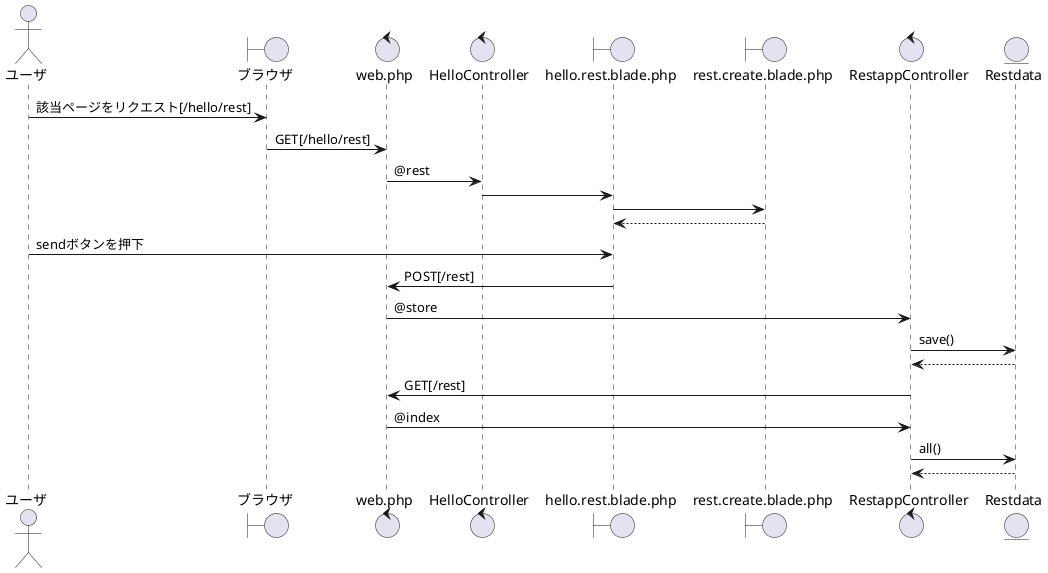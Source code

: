 @startuml 302_RESTful_hello_rest
actor ユーザ
boundary ブラウザ
control web.php
control HelloController
boundary hello.rest.blade.php
boundary rest.create.blade.php
control RestappController
entity Restdata

ユーザ -> ブラウザ:該当ページをリクエスト[/hello/rest]
ブラウザ -> web.php: GET[/hello/rest]
web.php -> HelloController:@rest
HelloController -> hello.rest.blade.php
hello.rest.blade.php -> rest.create.blade.php
hello.rest.blade.php <-- rest.create.blade.php
ユーザ -> hello.rest.blade.php:sendボタンを押下
hello.rest.blade.php -> web.php:POST[/rest]
web.php -> RestappController:@store
RestappController -> Restdata:save()
RestappController <-- Restdata
RestappController -> web.php:GET[/rest]
web.php -> RestappController:@index
RestappController -> Restdata:all()
RestappController <-- Restdata

@enduml
